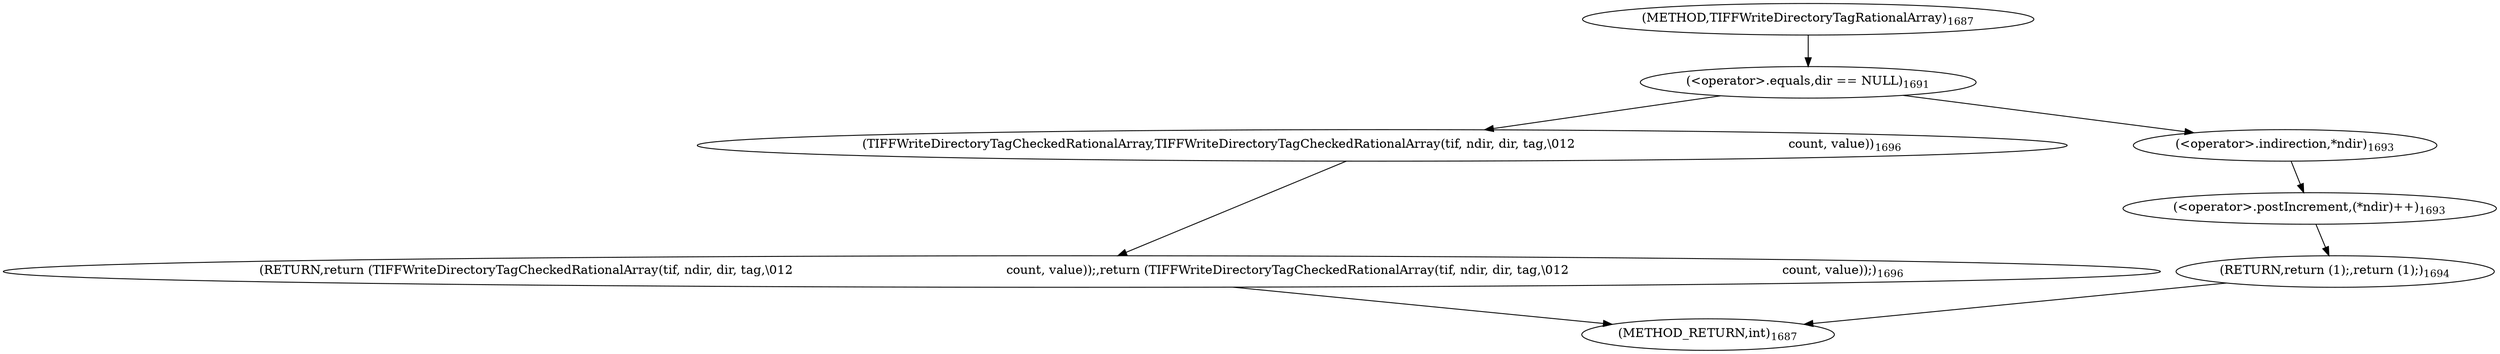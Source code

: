 digraph "TIFFWriteDirectoryTagRationalArray" {  
"68554" [label = <(RETURN,return (TIFFWriteDirectoryTagCheckedRationalArray(tif, ndir, dir, tag,\012                                                      count, value));,return (TIFFWriteDirectoryTagCheckedRationalArray(tif, ndir, dir, tag,\012                                                      count, value));)<SUB>1696</SUB>> ]
"68545" [label = <(&lt;operator&gt;.equals,dir == NULL)<SUB>1691</SUB>> ]
"68555" [label = <(TIFFWriteDirectoryTagCheckedRationalArray,TIFFWriteDirectoryTagCheckedRationalArray(tif, ndir, dir, tag,\012                                                      count, value))<SUB>1696</SUB>> ]
"68549" [label = <(&lt;operator&gt;.postIncrement,(*ndir)++)<SUB>1693</SUB>> ]
"68552" [label = <(RETURN,return (1);,return (1);)<SUB>1694</SUB>> ]
"68550" [label = <(&lt;operator&gt;.indirection,*ndir)<SUB>1693</SUB>> ]
"68536" [label = <(METHOD,TIFFWriteDirectoryTagRationalArray)<SUB>1687</SUB>> ]
"68562" [label = <(METHOD_RETURN,int)<SUB>1687</SUB>> ]
  "68554" -> "68562" 
  "68545" -> "68550" 
  "68545" -> "68555" 
  "68555" -> "68554" 
  "68549" -> "68552" 
  "68552" -> "68562" 
  "68550" -> "68549" 
  "68536" -> "68545" 
}
